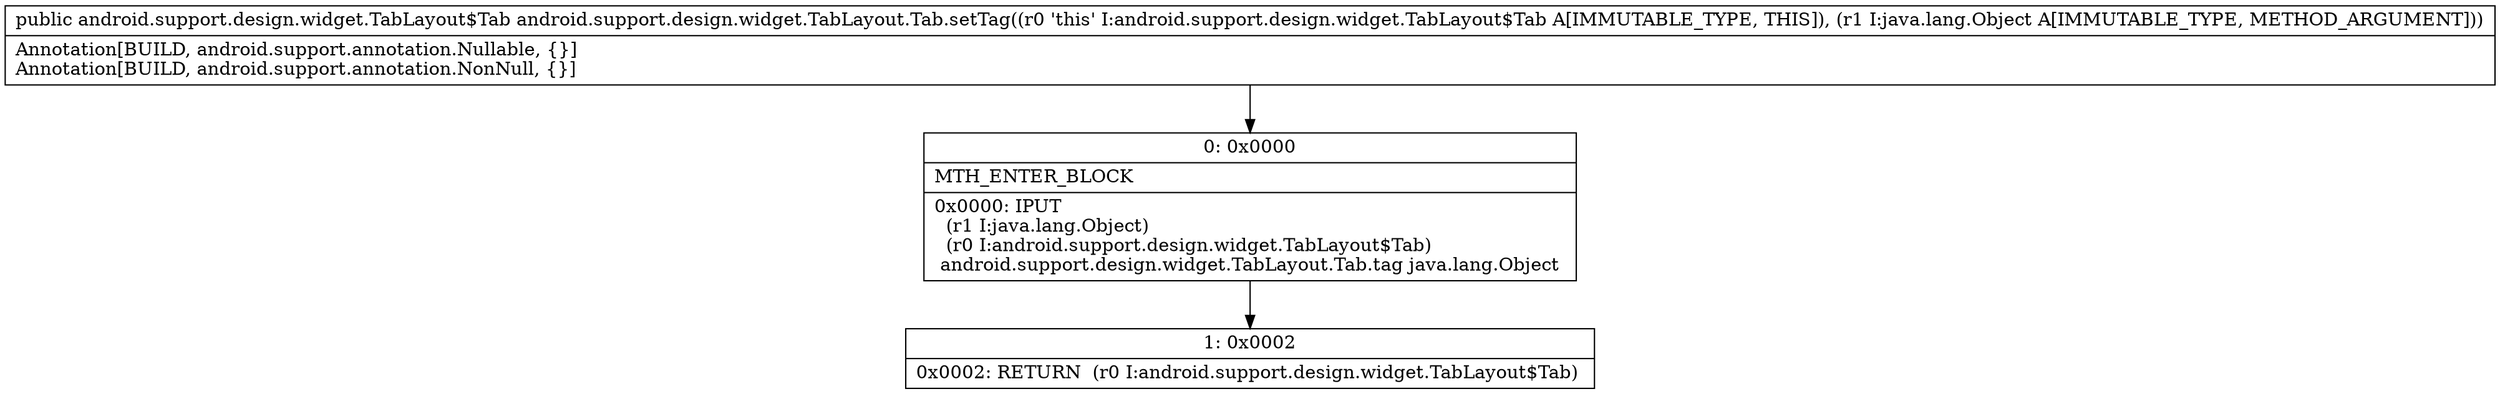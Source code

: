 digraph "CFG forandroid.support.design.widget.TabLayout.Tab.setTag(Ljava\/lang\/Object;)Landroid\/support\/design\/widget\/TabLayout$Tab;" {
Node_0 [shape=record,label="{0\:\ 0x0000|MTH_ENTER_BLOCK\l|0x0000: IPUT  \l  (r1 I:java.lang.Object)\l  (r0 I:android.support.design.widget.TabLayout$Tab)\l android.support.design.widget.TabLayout.Tab.tag java.lang.Object \l}"];
Node_1 [shape=record,label="{1\:\ 0x0002|0x0002: RETURN  (r0 I:android.support.design.widget.TabLayout$Tab) \l}"];
MethodNode[shape=record,label="{public android.support.design.widget.TabLayout$Tab android.support.design.widget.TabLayout.Tab.setTag((r0 'this' I:android.support.design.widget.TabLayout$Tab A[IMMUTABLE_TYPE, THIS]), (r1 I:java.lang.Object A[IMMUTABLE_TYPE, METHOD_ARGUMENT]))  | Annotation[BUILD, android.support.annotation.Nullable, \{\}]\lAnnotation[BUILD, android.support.annotation.NonNull, \{\}]\l}"];
MethodNode -> Node_0;
Node_0 -> Node_1;
}

